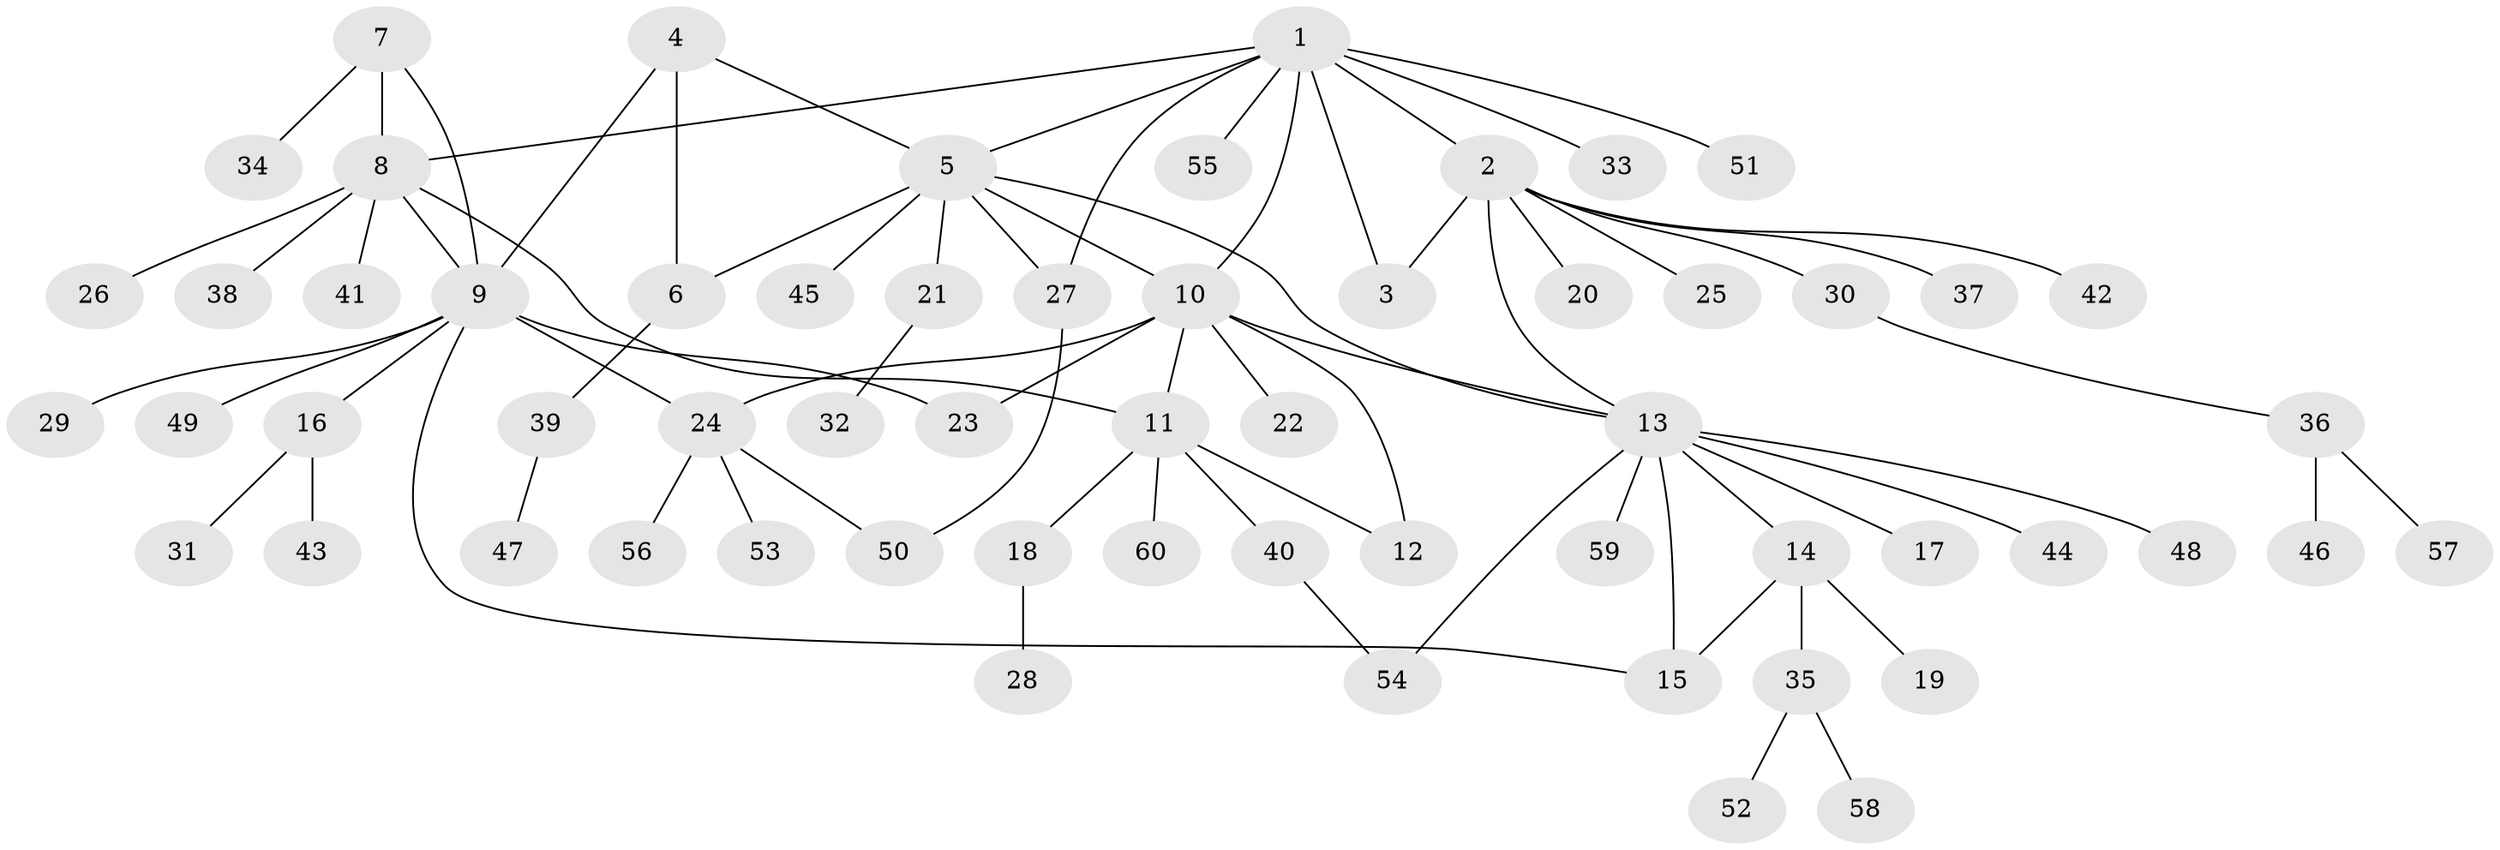 // coarse degree distribution, {6: 0.05555555555555555, 2: 0.16666666666666666, 9: 0.05555555555555555, 8: 0.05555555555555555, 4: 0.05555555555555555, 1: 0.6111111111111112}
// Generated by graph-tools (version 1.1) at 2025/19/03/04/25 18:19:35]
// undirected, 60 vertices, 75 edges
graph export_dot {
graph [start="1"]
  node [color=gray90,style=filled];
  1;
  2;
  3;
  4;
  5;
  6;
  7;
  8;
  9;
  10;
  11;
  12;
  13;
  14;
  15;
  16;
  17;
  18;
  19;
  20;
  21;
  22;
  23;
  24;
  25;
  26;
  27;
  28;
  29;
  30;
  31;
  32;
  33;
  34;
  35;
  36;
  37;
  38;
  39;
  40;
  41;
  42;
  43;
  44;
  45;
  46;
  47;
  48;
  49;
  50;
  51;
  52;
  53;
  54;
  55;
  56;
  57;
  58;
  59;
  60;
  1 -- 2;
  1 -- 3;
  1 -- 5;
  1 -- 8;
  1 -- 10;
  1 -- 27;
  1 -- 33;
  1 -- 51;
  1 -- 55;
  2 -- 3;
  2 -- 13;
  2 -- 20;
  2 -- 25;
  2 -- 30;
  2 -- 37;
  2 -- 42;
  4 -- 5;
  4 -- 6;
  4 -- 9;
  5 -- 6;
  5 -- 10;
  5 -- 13;
  5 -- 21;
  5 -- 27;
  5 -- 45;
  6 -- 39;
  7 -- 8;
  7 -- 9;
  7 -- 34;
  8 -- 9;
  8 -- 11;
  8 -- 26;
  8 -- 38;
  8 -- 41;
  9 -- 15;
  9 -- 16;
  9 -- 23;
  9 -- 24;
  9 -- 29;
  9 -- 49;
  10 -- 11;
  10 -- 12;
  10 -- 13;
  10 -- 22;
  10 -- 23;
  10 -- 24;
  11 -- 12;
  11 -- 18;
  11 -- 40;
  11 -- 60;
  13 -- 14;
  13 -- 15;
  13 -- 17;
  13 -- 44;
  13 -- 48;
  13 -- 54;
  13 -- 59;
  14 -- 15;
  14 -- 19;
  14 -- 35;
  16 -- 31;
  16 -- 43;
  18 -- 28;
  21 -- 32;
  24 -- 50;
  24 -- 53;
  24 -- 56;
  27 -- 50;
  30 -- 36;
  35 -- 52;
  35 -- 58;
  36 -- 46;
  36 -- 57;
  39 -- 47;
  40 -- 54;
}
